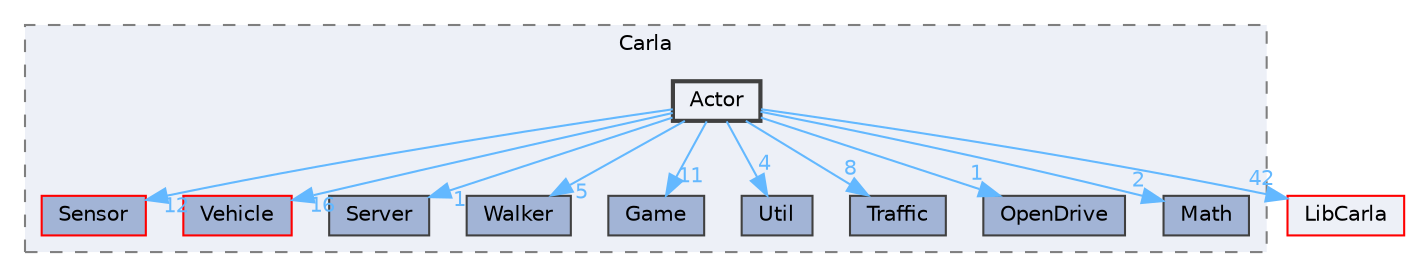 digraph "Actor"
{
 // INTERACTIVE_SVG=YES
 // LATEX_PDF_SIZE
  bgcolor="transparent";
  edge [fontname=Helvetica,fontsize=10,labelfontname=Helvetica,labelfontsize=10];
  node [fontname=Helvetica,fontsize=10,shape=box,height=0.2,width=0.4];
  compound=true
  subgraph clusterdir_8fc34afb5f07a67966c78bf5319f94ae {
    graph [ bgcolor="#edf0f7", pencolor="grey50", label="Carla", fontname=Helvetica,fontsize=10 style="filled,dashed", URL="dir_8fc34afb5f07a67966c78bf5319f94ae.html",tooltip=""]
  dir_32df69f29a08a23c97cd630e5cd47b2e [label="Sensor", fillcolor="#a2b4d6", color="red", style="filled", URL="dir_32df69f29a08a23c97cd630e5cd47b2e.html",tooltip=""];
  dir_4d620431c9b0dc62fca23e1ed91a49b6 [label="Vehicle", fillcolor="#a2b4d6", color="red", style="filled", URL="dir_4d620431c9b0dc62fca23e1ed91a49b6.html",tooltip=""];
  dir_4f477b896248adf10c6909a9eb9fb7d3 [label="Server", fillcolor="#a2b4d6", color="grey25", style="filled", URL="dir_4f477b896248adf10c6909a9eb9fb7d3.html",tooltip=""];
  dir_7a44753a182d2dd0cd15cfa7be7c0c89 [label="Walker", fillcolor="#a2b4d6", color="grey25", style="filled", URL="dir_7a44753a182d2dd0cd15cfa7be7c0c89.html",tooltip=""];
  dir_b708e75f0564cefaa95a07ef1c60fa1d [label="Game", fillcolor="#a2b4d6", color="grey25", style="filled", URL="dir_b708e75f0564cefaa95a07ef1c60fa1d.html",tooltip=""];
  dir_c0211e659583c36c301432102f960843 [label="Util", fillcolor="#a2b4d6", color="grey25", style="filled", URL="dir_c0211e659583c36c301432102f960843.html",tooltip=""];
  dir_cf78ae8ffd0f6192e117b8a1751c2bbd [label="Traffic", fillcolor="#a2b4d6", color="grey25", style="filled", URL="dir_cf78ae8ffd0f6192e117b8a1751c2bbd.html",tooltip=""];
  dir_d0b0d7f8e453984c2ffe9ea659d3c27f [label="OpenDrive", fillcolor="#a2b4d6", color="grey25", style="filled", URL="dir_d0b0d7f8e453984c2ffe9ea659d3c27f.html",tooltip=""];
  dir_f9cdfd101429e27d647f8df664b6ebd1 [label="Math", fillcolor="#a2b4d6", color="grey25", style="filled", URL="dir_f9cdfd101429e27d647f8df664b6ebd1.html",tooltip=""];
  dir_31691989b6ffa820edb06b9eb32cc520 [label="Actor", fillcolor="#edf0f7", color="grey25", style="filled,bold", URL="dir_31691989b6ffa820edb06b9eb32cc520.html",tooltip=""];
  }
  dir_1604d568fa4d964dfa9079b701bbfa07 [label="LibCarla", fillcolor="#edf0f7", color="red", style="filled", URL="dir_1604d568fa4d964dfa9079b701bbfa07.html",tooltip=""];
  dir_31691989b6ffa820edb06b9eb32cc520->dir_1604d568fa4d964dfa9079b701bbfa07 [headlabel="42", labeldistance=1.5 headhref="dir_000000_000020.html" href="dir_000000_000020.html" color="steelblue1" fontcolor="steelblue1"];
  dir_31691989b6ffa820edb06b9eb32cc520->dir_32df69f29a08a23c97cd630e5cd47b2e [headlabel="12", labeldistance=1.5 headhref="dir_000000_000048.html" href="dir_000000_000048.html" color="steelblue1" fontcolor="steelblue1"];
  dir_31691989b6ffa820edb06b9eb32cc520->dir_4d620431c9b0dc62fca23e1ed91a49b6 [headlabel="16", labeldistance=1.5 headhref="dir_000000_000071.html" href="dir_000000_000071.html" color="steelblue1" fontcolor="steelblue1"];
  dir_31691989b6ffa820edb06b9eb32cc520->dir_4f477b896248adf10c6909a9eb9fb7d3 [headlabel="1", labeldistance=1.5 headhref="dir_000000_000050.html" href="dir_000000_000050.html" color="steelblue1" fontcolor="steelblue1"];
  dir_31691989b6ffa820edb06b9eb32cc520->dir_7a44753a182d2dd0cd15cfa7be7c0c89 [headlabel="5", labeldistance=1.5 headhref="dir_000000_000072.html" href="dir_000000_000072.html" color="steelblue1" fontcolor="steelblue1"];
  dir_31691989b6ffa820edb06b9eb32cc520->dir_b708e75f0564cefaa95a07ef1c60fa1d [headlabel="11", labeldistance=1.5 headhref="dir_000000_000017.html" href="dir_000000_000017.html" color="steelblue1" fontcolor="steelblue1"];
  dir_31691989b6ffa820edb06b9eb32cc520->dir_c0211e659583c36c301432102f960843 [headlabel="4", labeldistance=1.5 headhref="dir_000000_000068.html" href="dir_000000_000068.html" color="steelblue1" fontcolor="steelblue1"];
  dir_31691989b6ffa820edb06b9eb32cc520->dir_cf78ae8ffd0f6192e117b8a1751c2bbd [headlabel="8", labeldistance=1.5 headhref="dir_000000_000062.html" href="dir_000000_000062.html" color="steelblue1" fontcolor="steelblue1"];
  dir_31691989b6ffa820edb06b9eb32cc520->dir_d0b0d7f8e453984c2ffe9ea659d3c27f [headlabel="1", labeldistance=1.5 headhref="dir_000000_000033.html" href="dir_000000_000033.html" color="steelblue1" fontcolor="steelblue1"];
  dir_31691989b6ffa820edb06b9eb32cc520->dir_f9cdfd101429e27d647f8df664b6ebd1 [headlabel="2", labeldistance=1.5 headhref="dir_000000_000026.html" href="dir_000000_000026.html" color="steelblue1" fontcolor="steelblue1"];
}
